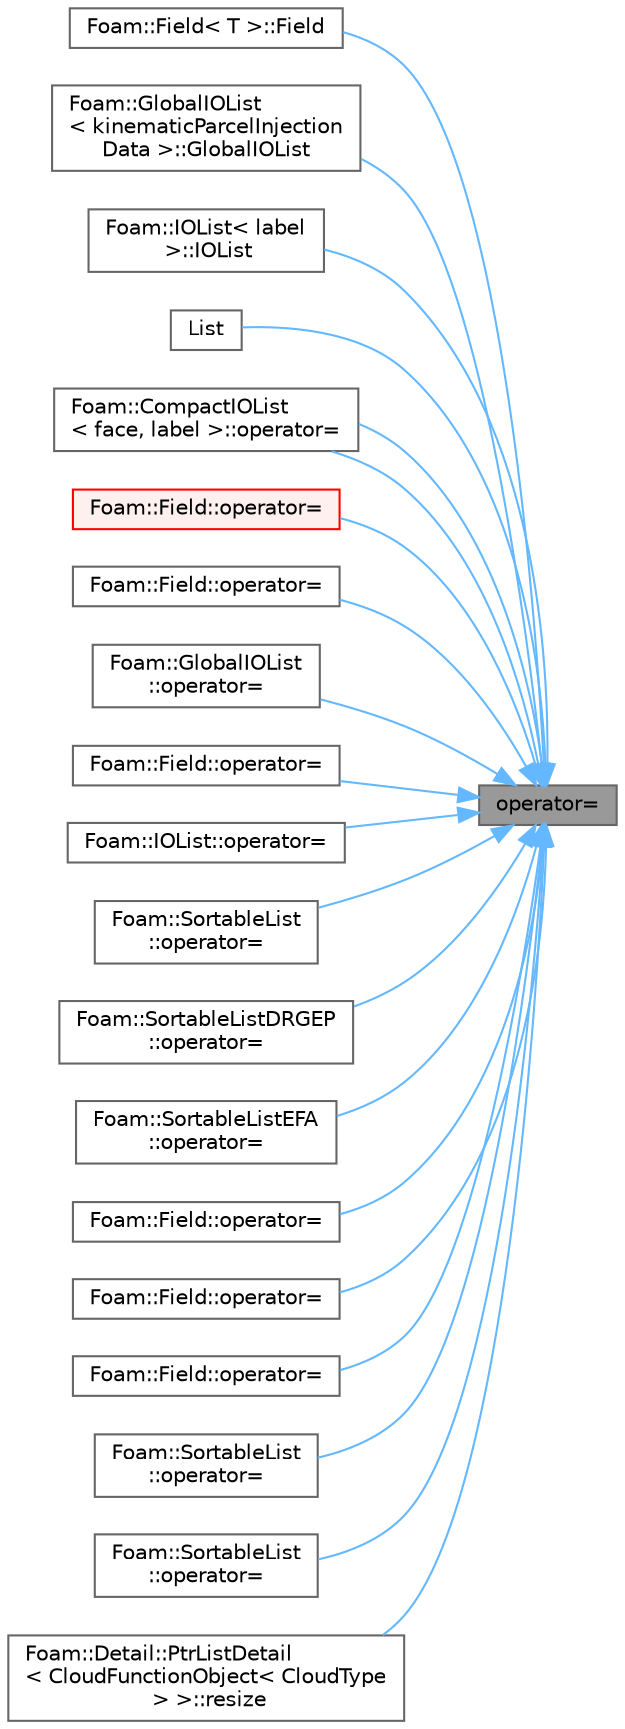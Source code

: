 digraph "operator="
{
 // LATEX_PDF_SIZE
  bgcolor="transparent";
  edge [fontname=Helvetica,fontsize=10,labelfontname=Helvetica,labelfontsize=10];
  node [fontname=Helvetica,fontsize=10,shape=box,height=0.2,width=0.4];
  rankdir="RL";
  Node1 [id="Node000001",label="operator=",height=0.2,width=0.4,color="gray40", fillcolor="grey60", style="filled", fontcolor="black",tooltip=" "];
  Node1 -> Node2 [id="edge1_Node000001_Node000002",dir="back",color="steelblue1",style="solid",tooltip=" "];
  Node2 [id="Node000002",label="Foam::Field\< T \>::Field",height=0.2,width=0.4,color="grey40", fillcolor="white", style="filled",URL="$classFoam_1_1Field.html#aec9ce04056cdf91a513bed64e5875368",tooltip=" "];
  Node1 -> Node3 [id="edge2_Node000001_Node000003",dir="back",color="steelblue1",style="solid",tooltip=" "];
  Node3 [id="Node000003",label="Foam::GlobalIOList\l\< kinematicParcelInjection\lData \>::GlobalIOList",height=0.2,width=0.4,color="grey40", fillcolor="white", style="filled",URL="$classFoam_1_1GlobalIOList.html#a537ef34f99a1f5e1ba4f4a743c105023",tooltip=" "];
  Node1 -> Node4 [id="edge3_Node000001_Node000004",dir="back",color="steelblue1",style="solid",tooltip=" "];
  Node4 [id="Node000004",label="Foam::IOList\< label\l \>::IOList",height=0.2,width=0.4,color="grey40", fillcolor="white", style="filled",URL="$classFoam_1_1IOList.html#aac86c6730eab0ab334c9f2a9f6ea984c",tooltip=" "];
  Node1 -> Node5 [id="edge4_Node000001_Node000005",dir="back",color="steelblue1",style="solid",tooltip=" "];
  Node5 [id="Node000005",label="List",height=0.2,width=0.4,color="grey40", fillcolor="white", style="filled",URL="$classFoam_1_1List.html#a58268f0ff84c2e53140718afedd3729e",tooltip=" "];
  Node1 -> Node6 [id="edge5_Node000001_Node000006",dir="back",color="steelblue1",style="solid",tooltip=" "];
  Node6 [id="Node000006",label="Foam::CompactIOList\l\< face, label \>::operator=",height=0.2,width=0.4,color="grey40", fillcolor="white", style="filled",URL="$classFoam_1_1CompactIOList.html#a517aefcf7796138a84affc6f3ace79f4",tooltip=" "];
  Node1 -> Node6 [id="edge6_Node000001_Node000006",dir="back",color="steelblue1",style="solid",tooltip=" "];
  Node1 -> Node7 [id="edge7_Node000001_Node000007",dir="back",color="steelblue1",style="solid",tooltip=" "];
  Node7 [id="Node000007",label="Foam::Field::operator=",height=0.2,width=0.4,color="red", fillcolor="#FFF0F0", style="filled",URL="$classFoam_1_1Field.html#a4356fadebc9e59fb8189733d26c75605",tooltip=" "];
  Node1 -> Node83 [id="edge8_Node000001_Node000083",dir="back",color="steelblue1",style="solid",tooltip=" "];
  Node83 [id="Node000083",label="Foam::Field::operator=",height=0.2,width=0.4,color="grey40", fillcolor="white", style="filled",URL="$classFoam_1_1Field.html#afcb786944ad7f80ca2050402bbf2060d",tooltip=" "];
  Node1 -> Node84 [id="edge9_Node000001_Node000084",dir="back",color="steelblue1",style="solid",tooltip=" "];
  Node84 [id="Node000084",label="Foam::GlobalIOList\l::operator=",height=0.2,width=0.4,color="grey40", fillcolor="white", style="filled",URL="$classFoam_1_1GlobalIOList.html#afb043f9ccb3d50e727a49adb01da56ca",tooltip=" "];
  Node1 -> Node85 [id="edge10_Node000001_Node000085",dir="back",color="steelblue1",style="solid",tooltip=" "];
  Node85 [id="Node000085",label="Foam::Field::operator=",height=0.2,width=0.4,color="grey40", fillcolor="white", style="filled",URL="$classFoam_1_1Field.html#ac56eaa27e0d3d8d7d63bf1485734a871",tooltip=" "];
  Node1 -> Node86 [id="edge11_Node000001_Node000086",dir="back",color="steelblue1",style="solid",tooltip=" "];
  Node86 [id="Node000086",label="Foam::IOList::operator=",height=0.2,width=0.4,color="grey40", fillcolor="white", style="filled",URL="$classFoam_1_1IOList.html#ad91cc88e20e96e9c4c7b0ee72b9d873d",tooltip=" "];
  Node1 -> Node87 [id="edge12_Node000001_Node000087",dir="back",color="steelblue1",style="solid",tooltip=" "];
  Node87 [id="Node000087",label="Foam::SortableList\l::operator=",height=0.2,width=0.4,color="grey40", fillcolor="white", style="filled",URL="$classFoam_1_1SortableList.html#a5cb3385e7151c3d0e67a565c36502482",tooltip=" "];
  Node1 -> Node88 [id="edge13_Node000001_Node000088",dir="back",color="steelblue1",style="solid",tooltip=" "];
  Node88 [id="Node000088",label="Foam::SortableListDRGEP\l::operator=",height=0.2,width=0.4,color="grey40", fillcolor="white", style="filled",URL="$classFoam_1_1SortableListDRGEP.html#aca3245a7f1818b4e6e844bd007f68c81",tooltip=" "];
  Node1 -> Node89 [id="edge14_Node000001_Node000089",dir="back",color="steelblue1",style="solid",tooltip=" "];
  Node89 [id="Node000089",label="Foam::SortableListEFA\l::operator=",height=0.2,width=0.4,color="grey40", fillcolor="white", style="filled",URL="$classFoam_1_1SortableListEFA.html#a3601b77fcf3c5b24fa6042733e0afae6",tooltip=" "];
  Node1 -> Node90 [id="edge15_Node000001_Node000090",dir="back",color="steelblue1",style="solid",tooltip=" "];
  Node90 [id="Node000090",label="Foam::Field::operator=",height=0.2,width=0.4,color="grey40", fillcolor="white", style="filled",URL="$classFoam_1_1Field.html#a58247b7ada179d5b7cb145b1a8429f1b",tooltip=" "];
  Node1 -> Node91 [id="edge16_Node000001_Node000091",dir="back",color="steelblue1",style="solid",tooltip=" "];
  Node91 [id="Node000091",label="Foam::Field::operator=",height=0.2,width=0.4,color="grey40", fillcolor="white", style="filled",URL="$classFoam_1_1Field.html#af2046c396f7d0b98f55651d2da836ff6",tooltip=" "];
  Node1 -> Node92 [id="edge17_Node000001_Node000092",dir="back",color="steelblue1",style="solid",tooltip=" "];
  Node92 [id="Node000092",label="Foam::Field::operator=",height=0.2,width=0.4,color="grey40", fillcolor="white", style="filled",URL="$classFoam_1_1Field.html#ac4a0194f78011cfc6c4b26dffcecaa4a",tooltip=" "];
  Node1 -> Node93 [id="edge18_Node000001_Node000093",dir="back",color="steelblue1",style="solid",tooltip=" "];
  Node93 [id="Node000093",label="Foam::SortableList\l::operator=",height=0.2,width=0.4,color="grey40", fillcolor="white", style="filled",URL="$classFoam_1_1SortableList.html#a78ab9fc3ebd0a58afe6b0569046dd325",tooltip=" "];
  Node1 -> Node94 [id="edge19_Node000001_Node000094",dir="back",color="steelblue1",style="solid",tooltip=" "];
  Node94 [id="Node000094",label="Foam::SortableList\l::operator=",height=0.2,width=0.4,color="grey40", fillcolor="white", style="filled",URL="$classFoam_1_1SortableList.html#a770c921f25f9fd2e3d13412988b3906d",tooltip=" "];
  Node1 -> Node95 [id="edge20_Node000001_Node000095",dir="back",color="steelblue1",style="solid",tooltip=" "];
  Node95 [id="Node000095",label="Foam::Detail::PtrListDetail\l\< CloudFunctionObject\< CloudType\l \> \>::resize",height=0.2,width=0.4,color="grey40", fillcolor="white", style="filled",URL="$classFoam_1_1Detail_1_1PtrListDetail.html#af4e0ad67cce84dd8126a19abedad9d56",tooltip=" "];
}
